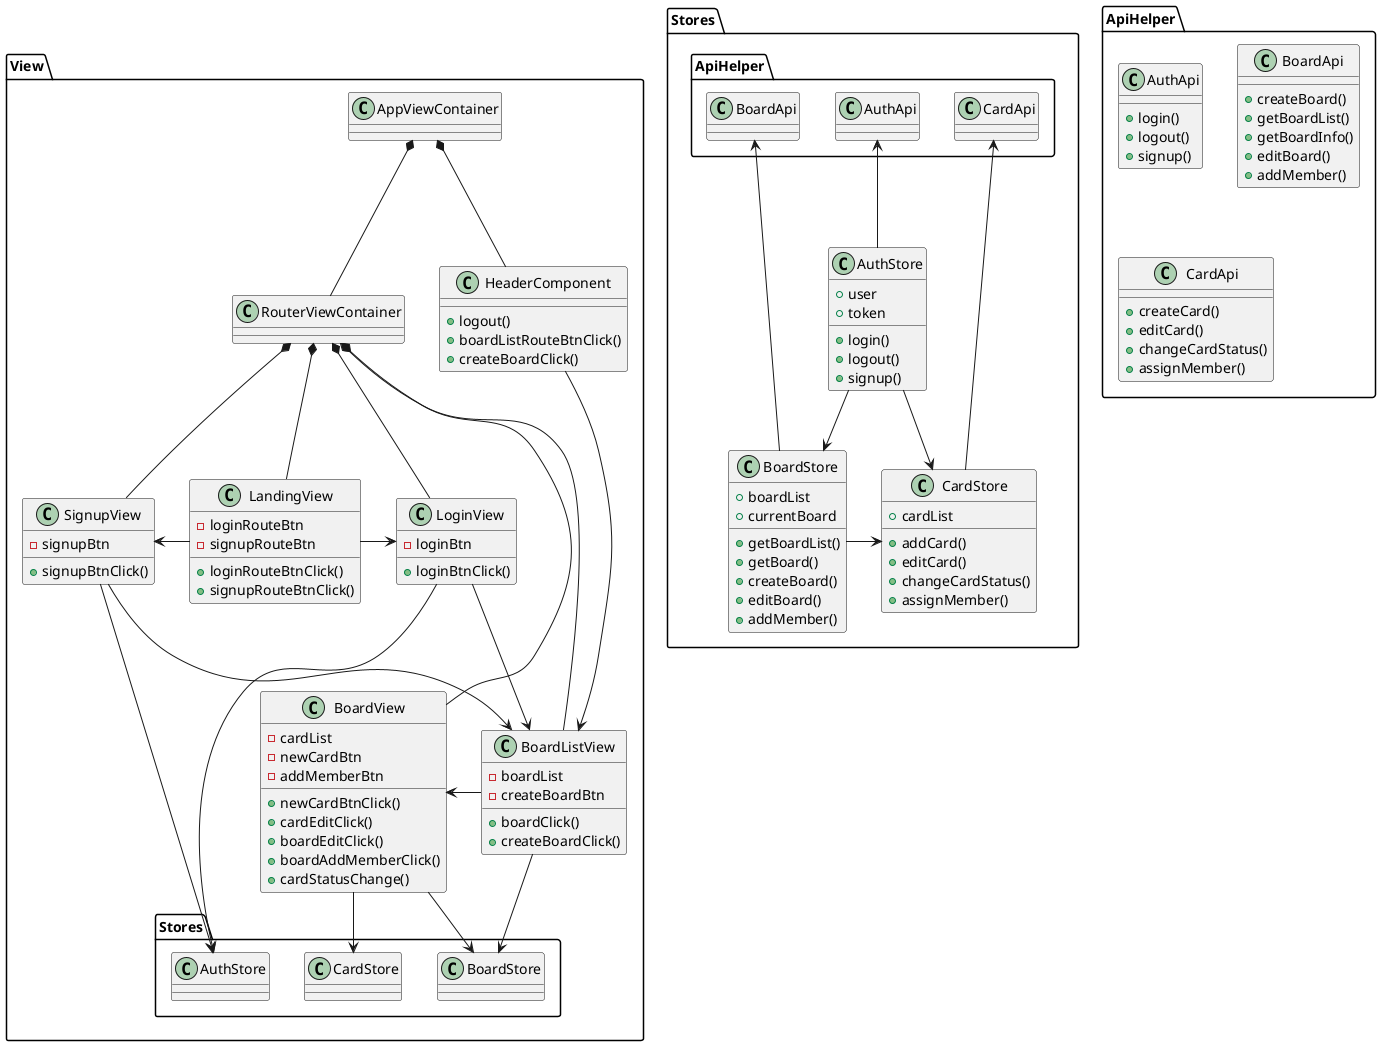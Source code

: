 @startuml 前端類別圖
package View <<Folder>> {
  class LandingView {
    -loginRouteBtn
    -signupRouteBtn
    +loginRouteBtnClick()
    +signupRouteBtnClick()
  }
  class LoginView {
    -loginBtn
    +loginBtnClick()
  }
  class SignupView {
    -signupBtn
    +signupBtnClick()
  }
  class BoardListView {
    -boardList
    -createBoardBtn
    +boardClick()
    +createBoardClick()
  }
  class BoardView {
    -cardList
    -newCardBtn
    -addMemberBtn
    +newCardBtnClick()
    +cardEditClick()
    +boardEditClick()
    +boardAddMemberClick()
    +cardStatusChange()
  }
  class HeaderComponent {
    +logout()
    +boardListRouteBtnClick()
    +createBoardClick()
  }

  AppViewContainer *-- HeaderComponent
  HeaderComponent --> BoardListView
  AppViewContainer *-- RouterViewContainer
  RouterViewContainer *-- LandingView
  RouterViewContainer *-- LoginView
  RouterViewContainer *-- SignupView
  RouterViewContainer *-- BoardListView
  RouterViewContainer *-- BoardView
  LandingView -> LoginView
  SignupView <- LandingView
  LoginView --> BoardListView
  SignupView --> BoardListView
  BoardListView -> BoardView

  LoginView --> Stores.AuthStore
  SignupView --> Stores.AuthStore
  BoardListView --> Stores.BoardStore
  BoardView --> Stores.BoardStore
  BoardView --> Stores.CardStore
}

package Stores <<Folder>> {
  class AuthStore {
    +user
    +token
    +login()
    +logout()
    +signup()
  }
  class BoardStore {
    +boardList
    +currentBoard
    +getBoardList()
    +getBoard()
    +createBoard()
    +editBoard()
    +addMember()
  }
  class CardStore {
    +cardList
    +addCard()
    +editCard()
    +changeCardStatus()
    +assignMember()
  }

  AuthStore --> BoardStore
  AuthStore --> CardStore
  BoardStore -> CardStore

  ApiHelper.AuthApi <-- AuthStore
  ApiHelper.BoardApi <-- BoardStore
  ApiHelper.CardApi <-- CardStore
}

package ApiHelper <<Folder>> {
  class AuthApi {
    +login()
    +logout()
    +signup()
  }
  class BoardApi {
    +createBoard()
    +getBoardList()
    +getBoardInfo()
    +editBoard()
    +addMember()
  }
  class CardApi {
    +createCard()
    +editCard()
    +changeCardStatus()
    +assignMember()
  }
}
@enduml
